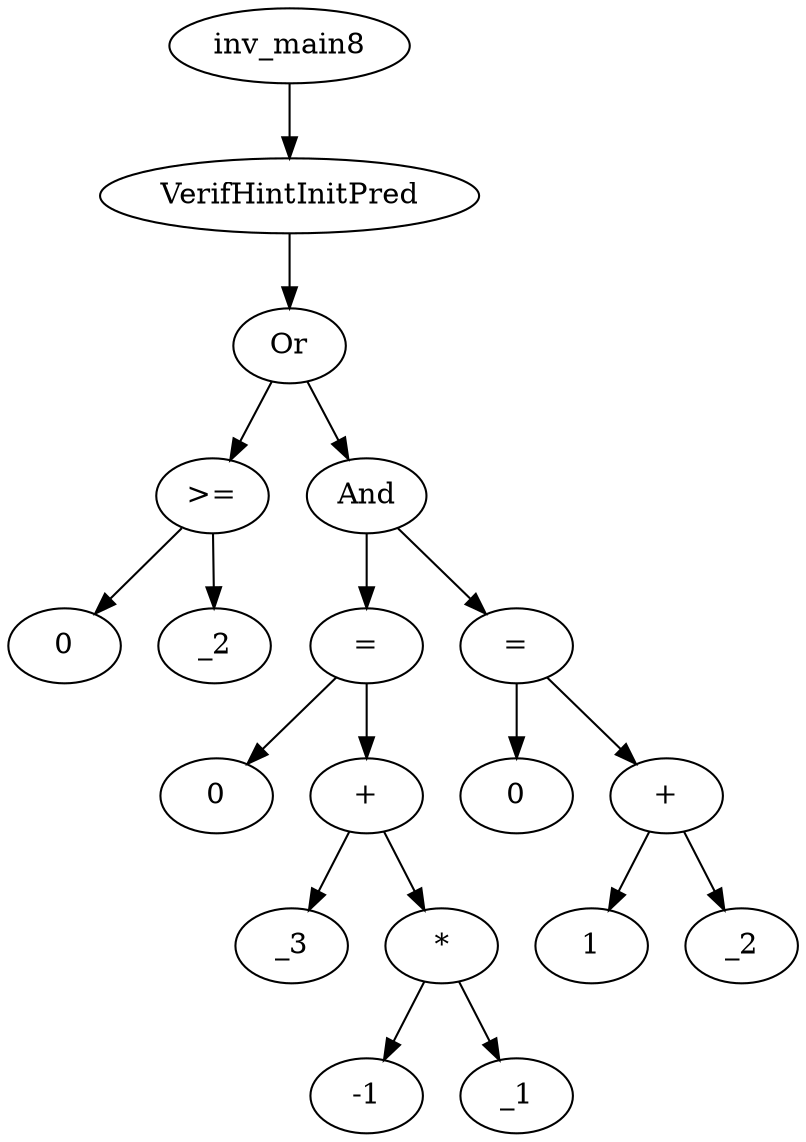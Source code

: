 digraph dag {
0 [label="inv_main8"];
1 [label="VerifHintInitPred"];
2 [label="Or"];
3 [label=">="];
4 [label="0"];
5 [label="_2"];
6 [label="And"];
7 [label="="];
8 [label="0"];
9 [label="+"];
10 [label="_3"];
11 [label="*"];
12 [label="-1"];
13 [label="_1"];
14 [label="="];
15 [label="0"];
16 [label="+"];
17 [label="1"];
18 [label="_2"];
0->1
1->2
2->3
2 -> 6
3->5
3 -> 4
6->7
6 -> 14
7->9
7 -> 8
9->11
9 -> 10
11->13
11 -> 12
14->16
14 -> 15
16->18
16 -> 17
}
